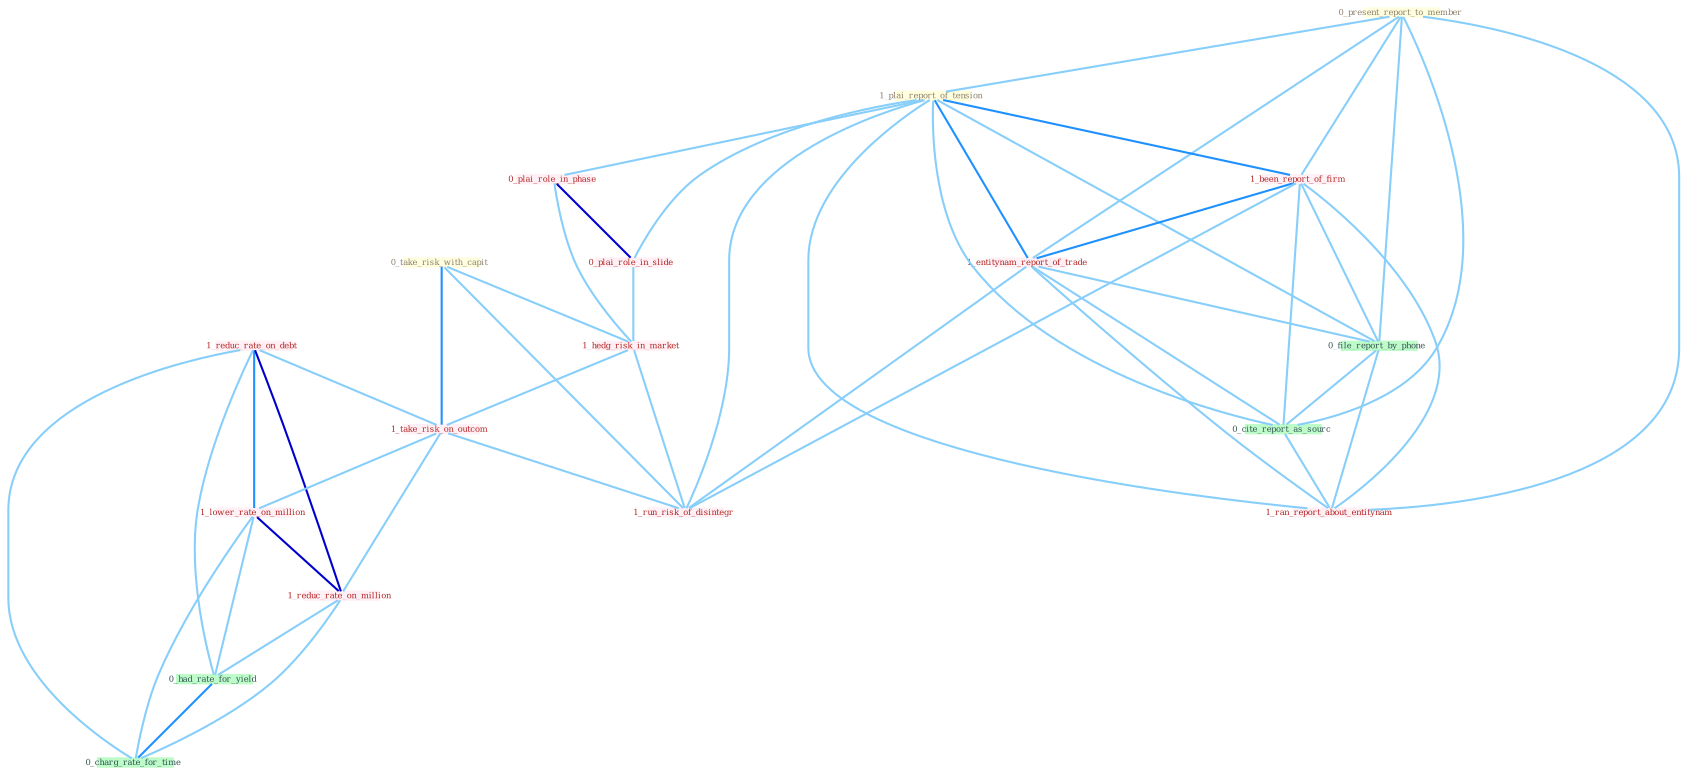 Graph G{ 
    node
    [shape=polygon,style=filled,width=.5,height=.06,color="#BDFCC9",fixedsize=true,fontsize=4,
    fontcolor="#2f4f4f"];
    {node
    [color="#ffffe0", fontcolor="#8b7d6b"] "0_take_risk_with_capit " "0_present_report_to_member " "1_plai_report_of_tension "}
{node [color="#fff0f5", fontcolor="#b22222"] "1_reduc_rate_on_debt " "0_plai_role_in_phase " "1_been_report_of_firm " "0_plai_role_in_slide " "1_entitynam_report_of_trade " "1_hedg_risk_in_market " "1_take_risk_on_outcom " "1_lower_rate_on_million " "1_reduc_rate_on_million " "1_run_risk_of_disintegr " "1_ran_report_about_entitynam "}
edge [color="#B0E2FF"];

	"0_take_risk_with_capit " -- "1_hedg_risk_in_market " [w="1", color="#87cefa" ];
	"0_take_risk_with_capit " -- "1_take_risk_on_outcom " [w="2", color="#1e90ff" , len=0.8];
	"0_take_risk_with_capit " -- "1_run_risk_of_disintegr " [w="1", color="#87cefa" ];
	"0_present_report_to_member " -- "1_plai_report_of_tension " [w="1", color="#87cefa" ];
	"0_present_report_to_member " -- "1_been_report_of_firm " [w="1", color="#87cefa" ];
	"0_present_report_to_member " -- "1_entitynam_report_of_trade " [w="1", color="#87cefa" ];
	"0_present_report_to_member " -- "0_file_report_by_phone " [w="1", color="#87cefa" ];
	"0_present_report_to_member " -- "0_cite_report_as_sourc " [w="1", color="#87cefa" ];
	"0_present_report_to_member " -- "1_ran_report_about_entitynam " [w="1", color="#87cefa" ];
	"1_plai_report_of_tension " -- "0_plai_role_in_phase " [w="1", color="#87cefa" ];
	"1_plai_report_of_tension " -- "1_been_report_of_firm " [w="2", color="#1e90ff" , len=0.8];
	"1_plai_report_of_tension " -- "0_plai_role_in_slide " [w="1", color="#87cefa" ];
	"1_plai_report_of_tension " -- "1_entitynam_report_of_trade " [w="2", color="#1e90ff" , len=0.8];
	"1_plai_report_of_tension " -- "0_file_report_by_phone " [w="1", color="#87cefa" ];
	"1_plai_report_of_tension " -- "0_cite_report_as_sourc " [w="1", color="#87cefa" ];
	"1_plai_report_of_tension " -- "1_run_risk_of_disintegr " [w="1", color="#87cefa" ];
	"1_plai_report_of_tension " -- "1_ran_report_about_entitynam " [w="1", color="#87cefa" ];
	"1_reduc_rate_on_debt " -- "1_take_risk_on_outcom " [w="1", color="#87cefa" ];
	"1_reduc_rate_on_debt " -- "1_lower_rate_on_million " [w="2", color="#1e90ff" , len=0.8];
	"1_reduc_rate_on_debt " -- "1_reduc_rate_on_million " [w="3", color="#0000cd" , len=0.6];
	"1_reduc_rate_on_debt " -- "0_had_rate_for_yield " [w="1", color="#87cefa" ];
	"1_reduc_rate_on_debt " -- "0_charg_rate_for_time " [w="1", color="#87cefa" ];
	"0_plai_role_in_phase " -- "0_plai_role_in_slide " [w="3", color="#0000cd" , len=0.6];
	"0_plai_role_in_phase " -- "1_hedg_risk_in_market " [w="1", color="#87cefa" ];
	"1_been_report_of_firm " -- "1_entitynam_report_of_trade " [w="2", color="#1e90ff" , len=0.8];
	"1_been_report_of_firm " -- "0_file_report_by_phone " [w="1", color="#87cefa" ];
	"1_been_report_of_firm " -- "0_cite_report_as_sourc " [w="1", color="#87cefa" ];
	"1_been_report_of_firm " -- "1_run_risk_of_disintegr " [w="1", color="#87cefa" ];
	"1_been_report_of_firm " -- "1_ran_report_about_entitynam " [w="1", color="#87cefa" ];
	"0_plai_role_in_slide " -- "1_hedg_risk_in_market " [w="1", color="#87cefa" ];
	"1_entitynam_report_of_trade " -- "0_file_report_by_phone " [w="1", color="#87cefa" ];
	"1_entitynam_report_of_trade " -- "0_cite_report_as_sourc " [w="1", color="#87cefa" ];
	"1_entitynam_report_of_trade " -- "1_run_risk_of_disintegr " [w="1", color="#87cefa" ];
	"1_entitynam_report_of_trade " -- "1_ran_report_about_entitynam " [w="1", color="#87cefa" ];
	"1_hedg_risk_in_market " -- "1_take_risk_on_outcom " [w="1", color="#87cefa" ];
	"1_hedg_risk_in_market " -- "1_run_risk_of_disintegr " [w="1", color="#87cefa" ];
	"1_take_risk_on_outcom " -- "1_lower_rate_on_million " [w="1", color="#87cefa" ];
	"1_take_risk_on_outcom " -- "1_reduc_rate_on_million " [w="1", color="#87cefa" ];
	"1_take_risk_on_outcom " -- "1_run_risk_of_disintegr " [w="1", color="#87cefa" ];
	"0_file_report_by_phone " -- "0_cite_report_as_sourc " [w="1", color="#87cefa" ];
	"0_file_report_by_phone " -- "1_ran_report_about_entitynam " [w="1", color="#87cefa" ];
	"0_cite_report_as_sourc " -- "1_ran_report_about_entitynam " [w="1", color="#87cefa" ];
	"1_lower_rate_on_million " -- "1_reduc_rate_on_million " [w="3", color="#0000cd" , len=0.6];
	"1_lower_rate_on_million " -- "0_had_rate_for_yield " [w="1", color="#87cefa" ];
	"1_lower_rate_on_million " -- "0_charg_rate_for_time " [w="1", color="#87cefa" ];
	"1_reduc_rate_on_million " -- "0_had_rate_for_yield " [w="1", color="#87cefa" ];
	"1_reduc_rate_on_million " -- "0_charg_rate_for_time " [w="1", color="#87cefa" ];
	"0_had_rate_for_yield " -- "0_charg_rate_for_time " [w="2", color="#1e90ff" , len=0.8];
}